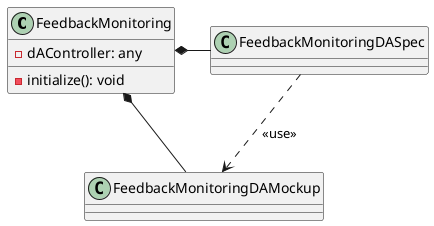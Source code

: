 @startuml
'https://plantuml.com/class-diagram


class FeedbackMonitoring{
    - dAController: any
    - initialize(): void
}

FeedbackMonitoring *- FeedbackMonitoringDASpec
FeedbackMonitoringDASpec ..> FeedbackMonitoringDAMockup : <<use>>
FeedbackMonitoring *- FeedbackMonitoringDAMockup

@enduml
